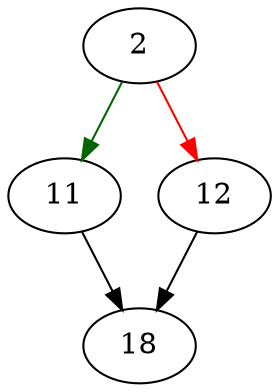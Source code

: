 strict digraph "sqlite3_bind_parameter_name" {
	// Node definitions.
	2 [entry=true];
	11;
	12;
	18;

	// Edge definitions.
	2 -> 11 [
		color=darkgreen
		cond=true
	];
	2 -> 12 [
		color=red
		cond=false
	];
	11 -> 18;
	12 -> 18;
}